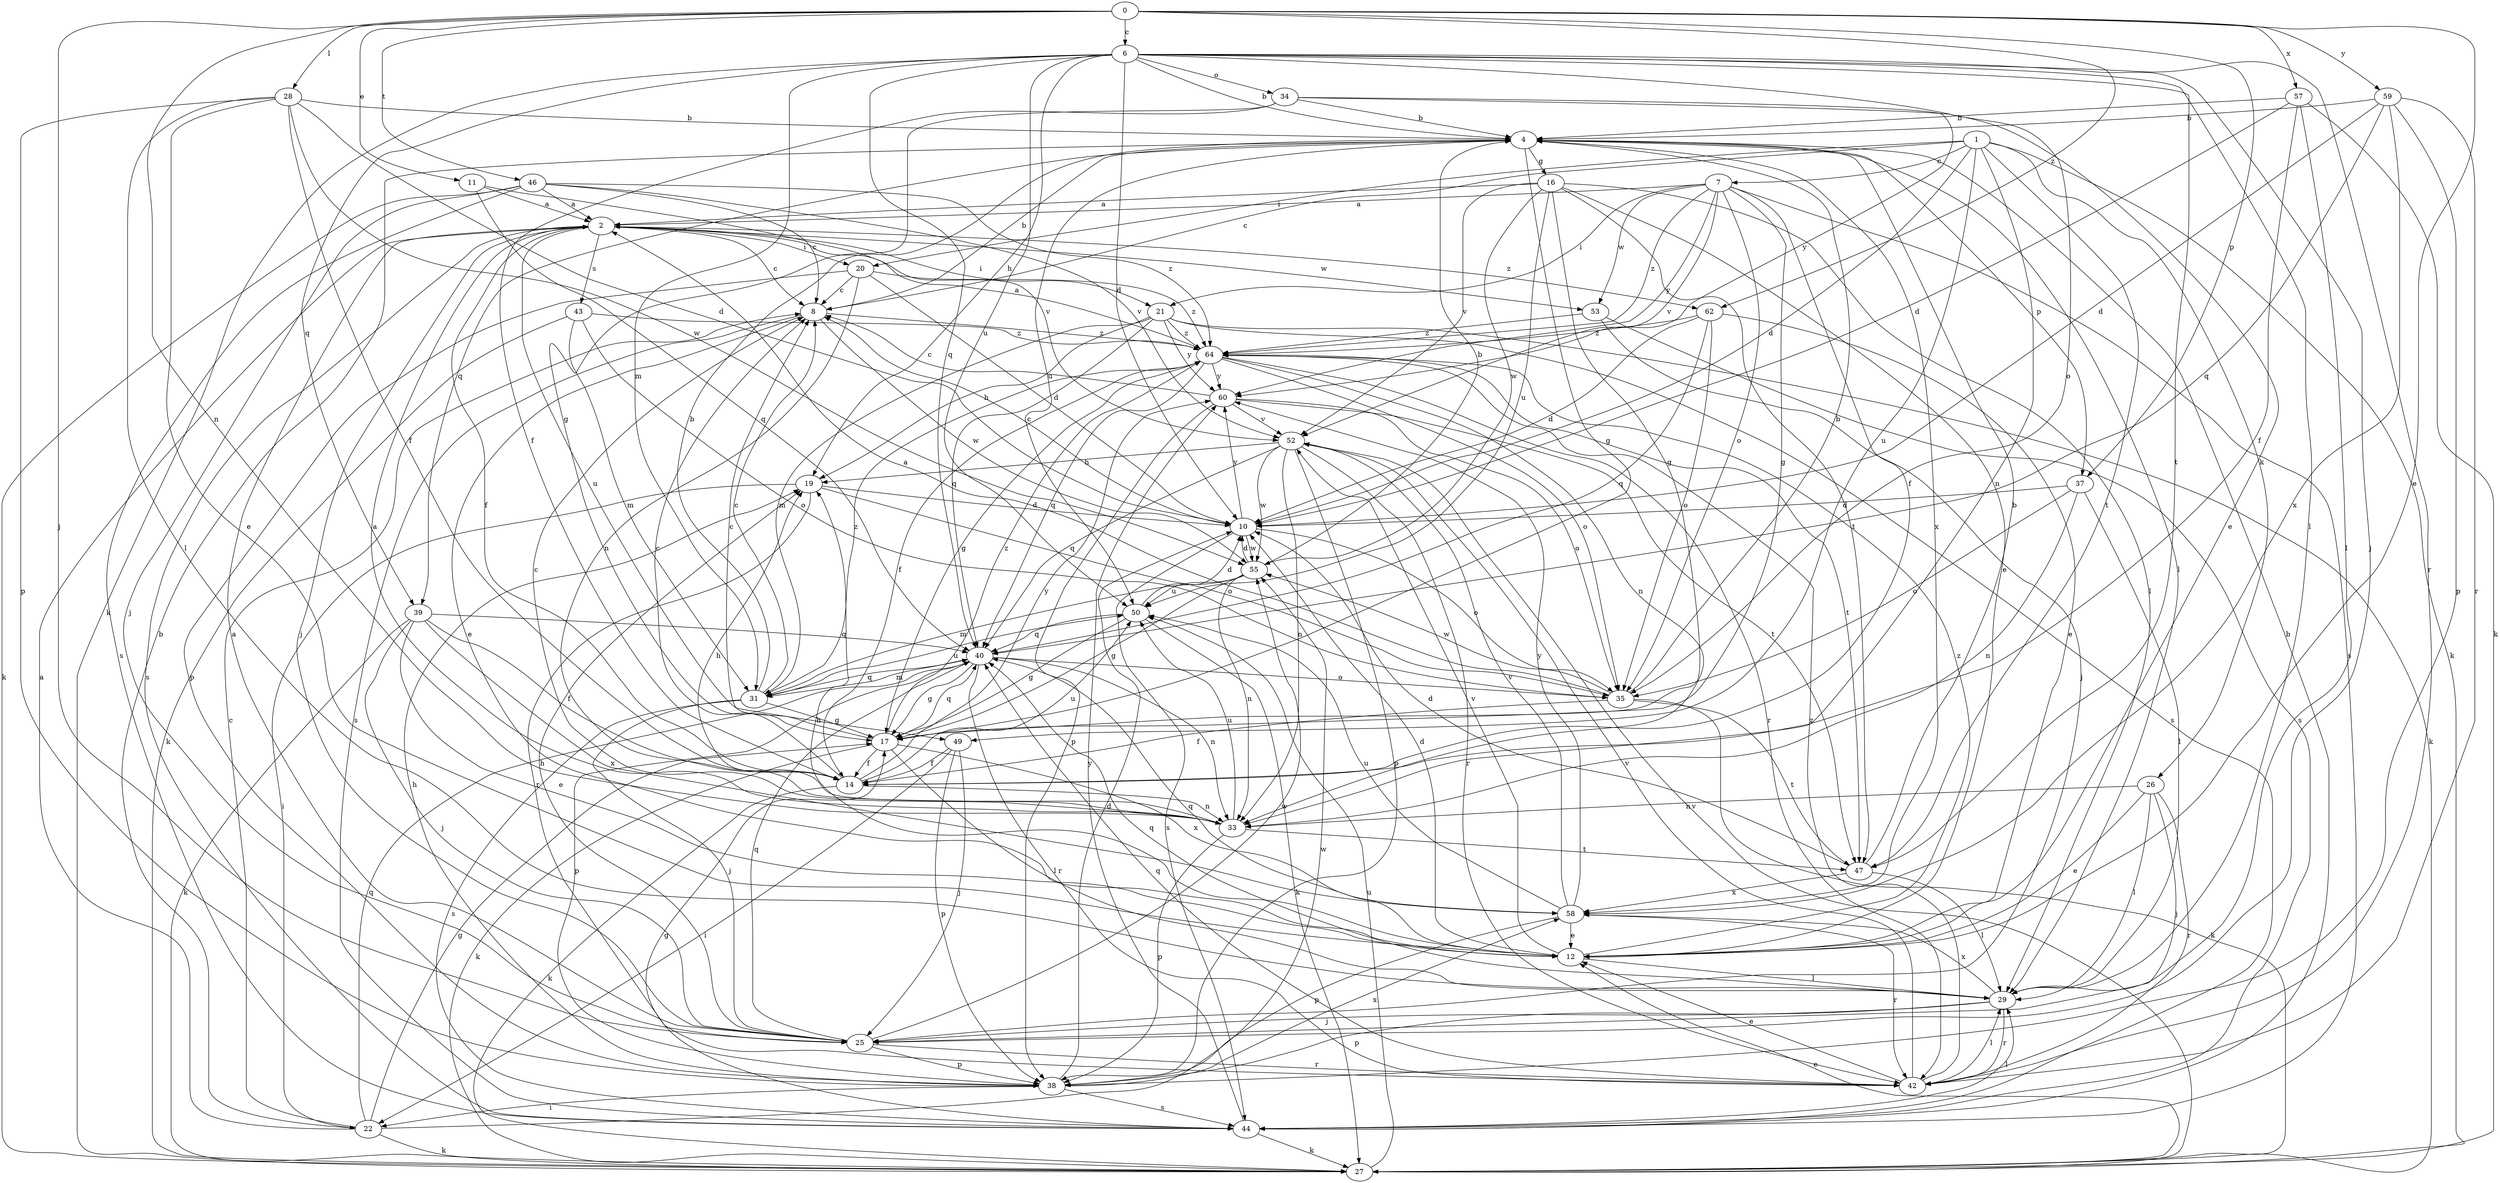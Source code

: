strict digraph  {
0;
1;
2;
4;
6;
7;
8;
10;
11;
12;
14;
16;
17;
19;
20;
21;
22;
25;
26;
27;
28;
29;
31;
33;
34;
35;
37;
38;
39;
40;
42;
43;
44;
46;
47;
49;
50;
52;
53;
55;
57;
58;
59;
60;
62;
64;
0 -> 6  [label=c];
0 -> 11  [label=e];
0 -> 12  [label=e];
0 -> 25  [label=j];
0 -> 28  [label=l];
0 -> 33  [label=n];
0 -> 37  [label=p];
0 -> 46  [label=t];
0 -> 57  [label=x];
0 -> 59  [label=y];
0 -> 62  [label=z];
1 -> 7  [label=c];
1 -> 8  [label=c];
1 -> 10  [label=d];
1 -> 20  [label=i];
1 -> 26  [label=k];
1 -> 27  [label=k];
1 -> 33  [label=n];
1 -> 47  [label=t];
1 -> 49  [label=u];
2 -> 8  [label=c];
2 -> 14  [label=f];
2 -> 20  [label=i];
2 -> 21  [label=i];
2 -> 25  [label=j];
2 -> 43  [label=s];
2 -> 44  [label=s];
2 -> 49  [label=u];
2 -> 53  [label=w];
2 -> 62  [label=z];
4 -> 16  [label=g];
4 -> 17  [label=g];
4 -> 29  [label=l];
4 -> 37  [label=p];
4 -> 39  [label=q];
4 -> 50  [label=u];
4 -> 58  [label=x];
6 -> 4  [label=b];
6 -> 10  [label=d];
6 -> 19  [label=h];
6 -> 25  [label=j];
6 -> 27  [label=k];
6 -> 29  [label=l];
6 -> 31  [label=m];
6 -> 34  [label=o];
6 -> 35  [label=o];
6 -> 39  [label=q];
6 -> 40  [label=q];
6 -> 42  [label=r];
6 -> 47  [label=t];
6 -> 50  [label=u];
7 -> 2  [label=a];
7 -> 14  [label=f];
7 -> 17  [label=g];
7 -> 21  [label=i];
7 -> 35  [label=o];
7 -> 44  [label=s];
7 -> 52  [label=v];
7 -> 53  [label=w];
7 -> 60  [label=y];
7 -> 64  [label=z];
8 -> 4  [label=b];
8 -> 12  [label=e];
8 -> 44  [label=s];
8 -> 55  [label=w];
8 -> 64  [label=z];
10 -> 8  [label=c];
10 -> 35  [label=o];
10 -> 44  [label=s];
10 -> 55  [label=w];
10 -> 60  [label=y];
11 -> 2  [label=a];
11 -> 40  [label=q];
11 -> 52  [label=v];
12 -> 10  [label=d];
12 -> 19  [label=h];
12 -> 29  [label=l];
12 -> 40  [label=q];
12 -> 52  [label=v];
12 -> 64  [label=z];
14 -> 8  [label=c];
14 -> 27  [label=k];
14 -> 33  [label=n];
14 -> 50  [label=u];
14 -> 60  [label=y];
16 -> 2  [label=a];
16 -> 12  [label=e];
16 -> 17  [label=g];
16 -> 29  [label=l];
16 -> 47  [label=t];
16 -> 50  [label=u];
16 -> 52  [label=v];
16 -> 55  [label=w];
17 -> 8  [label=c];
17 -> 14  [label=f];
17 -> 27  [label=k];
17 -> 29  [label=l];
17 -> 40  [label=q];
17 -> 58  [label=x];
17 -> 64  [label=z];
19 -> 10  [label=d];
19 -> 22  [label=i];
19 -> 35  [label=o];
19 -> 42  [label=r];
20 -> 8  [label=c];
20 -> 10  [label=d];
20 -> 33  [label=n];
20 -> 38  [label=p];
20 -> 64  [label=z];
21 -> 19  [label=h];
21 -> 27  [label=k];
21 -> 31  [label=m];
21 -> 40  [label=q];
21 -> 44  [label=s];
21 -> 60  [label=y];
21 -> 64  [label=z];
22 -> 2  [label=a];
22 -> 4  [label=b];
22 -> 8  [label=c];
22 -> 17  [label=g];
22 -> 27  [label=k];
22 -> 40  [label=q];
22 -> 55  [label=w];
25 -> 2  [label=a];
25 -> 19  [label=h];
25 -> 38  [label=p];
25 -> 40  [label=q];
25 -> 42  [label=r];
25 -> 55  [label=w];
26 -> 12  [label=e];
26 -> 25  [label=j];
26 -> 29  [label=l];
26 -> 33  [label=n];
26 -> 42  [label=r];
27 -> 12  [label=e];
27 -> 50  [label=u];
27 -> 52  [label=v];
28 -> 4  [label=b];
28 -> 10  [label=d];
28 -> 12  [label=e];
28 -> 14  [label=f];
28 -> 29  [label=l];
28 -> 38  [label=p];
28 -> 55  [label=w];
29 -> 25  [label=j];
29 -> 38  [label=p];
29 -> 40  [label=q];
29 -> 42  [label=r];
29 -> 58  [label=x];
31 -> 4  [label=b];
31 -> 8  [label=c];
31 -> 17  [label=g];
31 -> 25  [label=j];
31 -> 40  [label=q];
31 -> 44  [label=s];
31 -> 50  [label=u];
31 -> 64  [label=z];
33 -> 2  [label=a];
33 -> 8  [label=c];
33 -> 19  [label=h];
33 -> 38  [label=p];
33 -> 47  [label=t];
33 -> 50  [label=u];
34 -> 4  [label=b];
34 -> 12  [label=e];
34 -> 14  [label=f];
34 -> 17  [label=g];
34 -> 60  [label=y];
35 -> 2  [label=a];
35 -> 4  [label=b];
35 -> 14  [label=f];
35 -> 27  [label=k];
35 -> 47  [label=t];
35 -> 55  [label=w];
37 -> 10  [label=d];
37 -> 29  [label=l];
37 -> 33  [label=n];
37 -> 35  [label=o];
38 -> 10  [label=d];
38 -> 19  [label=h];
38 -> 22  [label=i];
38 -> 44  [label=s];
38 -> 58  [label=x];
39 -> 12  [label=e];
39 -> 14  [label=f];
39 -> 25  [label=j];
39 -> 27  [label=k];
39 -> 40  [label=q];
39 -> 58  [label=x];
40 -> 17  [label=g];
40 -> 31  [label=m];
40 -> 33  [label=n];
40 -> 35  [label=o];
40 -> 38  [label=p];
40 -> 42  [label=r];
42 -> 12  [label=e];
42 -> 29  [label=l];
42 -> 40  [label=q];
42 -> 52  [label=v];
42 -> 64  [label=z];
43 -> 27  [label=k];
43 -> 31  [label=m];
43 -> 35  [label=o];
43 -> 64  [label=z];
44 -> 4  [label=b];
44 -> 17  [label=g];
44 -> 27  [label=k];
44 -> 29  [label=l];
44 -> 60  [label=y];
46 -> 2  [label=a];
46 -> 8  [label=c];
46 -> 25  [label=j];
46 -> 27  [label=k];
46 -> 44  [label=s];
46 -> 52  [label=v];
46 -> 64  [label=z];
47 -> 4  [label=b];
47 -> 10  [label=d];
47 -> 29  [label=l];
47 -> 58  [label=x];
49 -> 14  [label=f];
49 -> 22  [label=i];
49 -> 25  [label=j];
49 -> 38  [label=p];
50 -> 10  [label=d];
50 -> 17  [label=g];
50 -> 27  [label=k];
50 -> 40  [label=q];
52 -> 19  [label=h];
52 -> 33  [label=n];
52 -> 38  [label=p];
52 -> 40  [label=q];
52 -> 42  [label=r];
52 -> 55  [label=w];
53 -> 25  [label=j];
53 -> 44  [label=s];
53 -> 64  [label=z];
55 -> 4  [label=b];
55 -> 10  [label=d];
55 -> 17  [label=g];
55 -> 31  [label=m];
55 -> 33  [label=n];
55 -> 50  [label=u];
57 -> 4  [label=b];
57 -> 10  [label=d];
57 -> 14  [label=f];
57 -> 27  [label=k];
57 -> 29  [label=l];
58 -> 12  [label=e];
58 -> 38  [label=p];
58 -> 42  [label=r];
58 -> 50  [label=u];
58 -> 52  [label=v];
58 -> 60  [label=y];
59 -> 4  [label=b];
59 -> 10  [label=d];
59 -> 38  [label=p];
59 -> 40  [label=q];
59 -> 42  [label=r];
59 -> 58  [label=x];
60 -> 8  [label=c];
60 -> 35  [label=o];
60 -> 38  [label=p];
60 -> 47  [label=t];
60 -> 52  [label=v];
62 -> 10  [label=d];
62 -> 12  [label=e];
62 -> 35  [label=o];
62 -> 40  [label=q];
62 -> 64  [label=z];
64 -> 2  [label=a];
64 -> 14  [label=f];
64 -> 17  [label=g];
64 -> 33  [label=n];
64 -> 35  [label=o];
64 -> 40  [label=q];
64 -> 42  [label=r];
64 -> 47  [label=t];
64 -> 60  [label=y];
}
